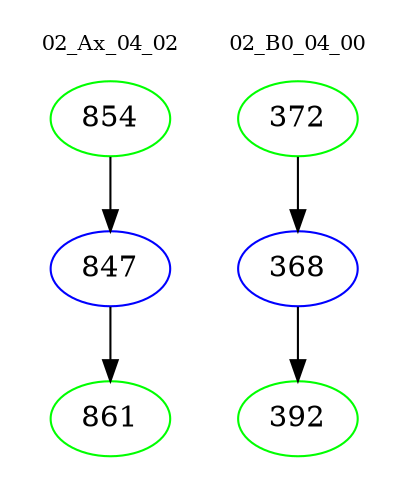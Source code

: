 digraph{
subgraph cluster_0 {
color = white
label = "02_Ax_04_02";
fontsize=10;
T0_854 [label="854", color="green"]
T0_854 -> T0_847 [color="black"]
T0_847 [label="847", color="blue"]
T0_847 -> T0_861 [color="black"]
T0_861 [label="861", color="green"]
}
subgraph cluster_1 {
color = white
label = "02_B0_04_00";
fontsize=10;
T1_372 [label="372", color="green"]
T1_372 -> T1_368 [color="black"]
T1_368 [label="368", color="blue"]
T1_368 -> T1_392 [color="black"]
T1_392 [label="392", color="green"]
}
}
